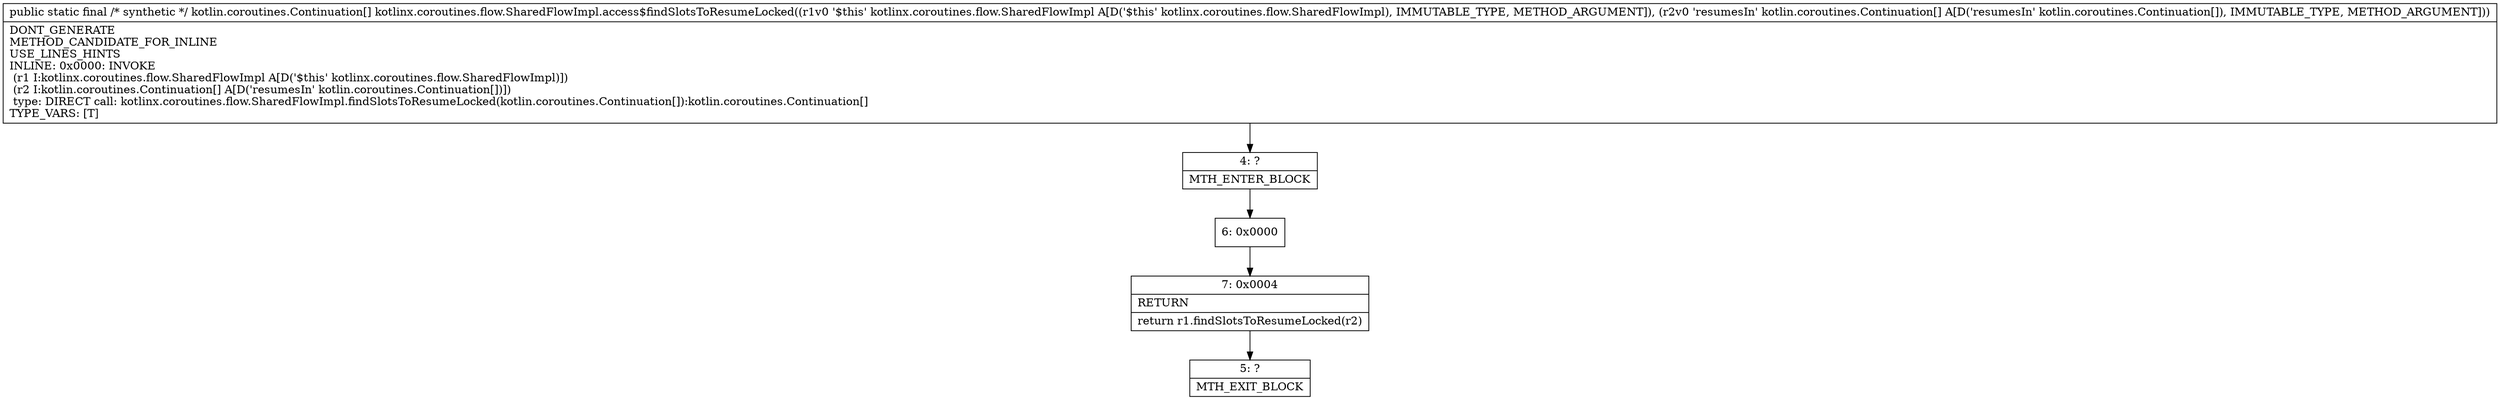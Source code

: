 digraph "CFG forkotlinx.coroutines.flow.SharedFlowImpl.access$findSlotsToResumeLocked(Lkotlinx\/coroutines\/flow\/SharedFlowImpl;[Lkotlin\/coroutines\/Continuation;)[Lkotlin\/coroutines\/Continuation;" {
Node_4 [shape=record,label="{4\:\ ?|MTH_ENTER_BLOCK\l}"];
Node_6 [shape=record,label="{6\:\ 0x0000}"];
Node_7 [shape=record,label="{7\:\ 0x0004|RETURN\l|return r1.findSlotsToResumeLocked(r2)\l}"];
Node_5 [shape=record,label="{5\:\ ?|MTH_EXIT_BLOCK\l}"];
MethodNode[shape=record,label="{public static final \/* synthetic *\/ kotlin.coroutines.Continuation[] kotlinx.coroutines.flow.SharedFlowImpl.access$findSlotsToResumeLocked((r1v0 '$this' kotlinx.coroutines.flow.SharedFlowImpl A[D('$this' kotlinx.coroutines.flow.SharedFlowImpl), IMMUTABLE_TYPE, METHOD_ARGUMENT]), (r2v0 'resumesIn' kotlin.coroutines.Continuation[] A[D('resumesIn' kotlin.coroutines.Continuation[]), IMMUTABLE_TYPE, METHOD_ARGUMENT]))  | DONT_GENERATE\lMETHOD_CANDIDATE_FOR_INLINE\lUSE_LINES_HINTS\lINLINE: 0x0000: INVOKE  \l  (r1 I:kotlinx.coroutines.flow.SharedFlowImpl A[D('$this' kotlinx.coroutines.flow.SharedFlowImpl)])\l  (r2 I:kotlin.coroutines.Continuation[] A[D('resumesIn' kotlin.coroutines.Continuation[])])\l type: DIRECT call: kotlinx.coroutines.flow.SharedFlowImpl.findSlotsToResumeLocked(kotlin.coroutines.Continuation[]):kotlin.coroutines.Continuation[]\lTYPE_VARS: [T]\l}"];
MethodNode -> Node_4;Node_4 -> Node_6;
Node_6 -> Node_7;
Node_7 -> Node_5;
}

